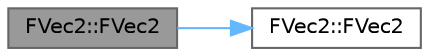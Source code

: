 digraph "FVec2::FVec2"
{
 // LATEX_PDF_SIZE
  bgcolor="transparent";
  edge [fontname=Helvetica,fontsize=10,labelfontname=Helvetica,labelfontsize=10];
  node [fontname=Helvetica,fontsize=10,shape=box,height=0.2,width=0.4];
  rankdir="LR";
  Node1 [id="Node000001",label="FVec2::FVec2",height=0.2,width=0.4,color="gray40", fillcolor="grey60", style="filled", fontcolor="black",tooltip="拷贝构造函数"];
  Node1 -> Node2 [id="edge1_Node000001_Node000002",color="steelblue1",style="solid",tooltip=" "];
  Node2 [id="Node000002",label="FVec2::FVec2",height=0.2,width=0.4,color="grey40", fillcolor="white", style="filled",URL="$class_f_vec2.html#a65718637debb3a014fd00978dae6603f",tooltip="默认构造函数"];
}

